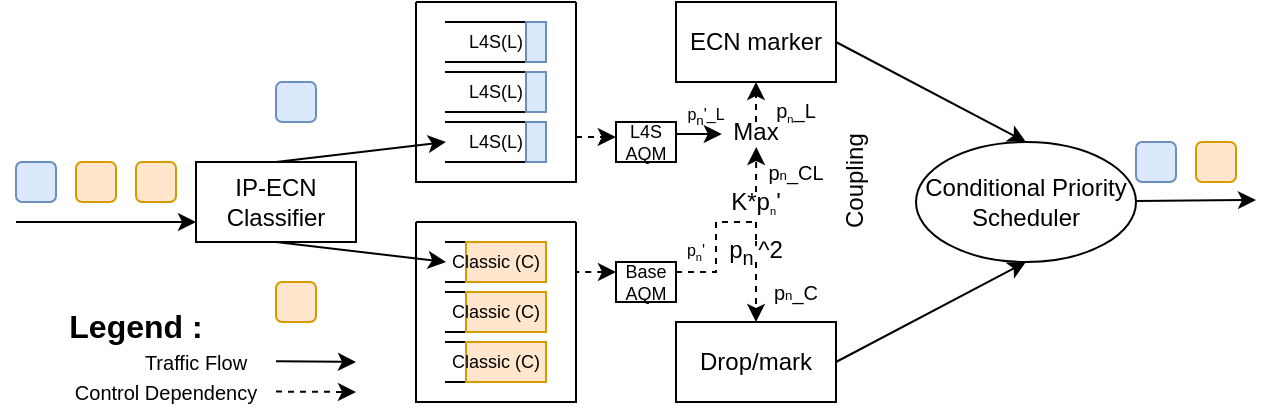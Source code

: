 <mxfile version="24.5.1" type="device">
  <diagram name="Page-1" id="c7558073-3199-34d8-9f00-42111426c3f3">
    <mxGraphModel dx="698" dy="353" grid="1" gridSize="10" guides="1" tooltips="1" connect="1" arrows="1" fold="1" page="1" pageScale="1" pageWidth="826" pageHeight="1169" background="none" math="0" shadow="0">
      <root>
        <mxCell id="0" />
        <mxCell id="1" parent="0" />
        <mxCell id="lBCxKUyDGXtEMYl2CQ5h-71" style="rounded=0;orthogonalLoop=1;jettySize=auto;html=1;exitX=0.5;exitY=0;exitDx=0;exitDy=0;entryX=0.5;entryY=0;entryDx=0;entryDy=0;elbow=vertical;" edge="1" parent="1" source="lBCxKUyDGXtEMYl2CQ5h-7" target="lBCxKUyDGXtEMYl2CQ5h-14">
          <mxGeometry relative="1" as="geometry" />
        </mxCell>
        <mxCell id="lBCxKUyDGXtEMYl2CQ5h-73" style="rounded=0;orthogonalLoop=1;jettySize=auto;html=1;exitX=0.5;exitY=1;exitDx=0;exitDy=0;entryX=0.5;entryY=0;entryDx=0;entryDy=0;elbow=vertical;" edge="1" parent="1" source="lBCxKUyDGXtEMYl2CQ5h-7" target="lBCxKUyDGXtEMYl2CQ5h-15">
          <mxGeometry relative="1" as="geometry" />
        </mxCell>
        <mxCell id="lBCxKUyDGXtEMYl2CQ5h-7" value="IP-ECN Classifier" style="rounded=0;whiteSpace=wrap;html=1;" vertex="1" parent="1">
          <mxGeometry x="250" y="760" width="80" height="40" as="geometry" />
        </mxCell>
        <mxCell id="lBCxKUyDGXtEMYl2CQ5h-10" value="" style="rounded=1;whiteSpace=wrap;html=1;direction=east;fillColor=#ffe6cc;strokeColor=#d79b00;" vertex="1" parent="1">
          <mxGeometry x="220" y="760" width="20" height="20" as="geometry" />
        </mxCell>
        <mxCell id="lBCxKUyDGXtEMYl2CQ5h-11" value="" style="rounded=1;whiteSpace=wrap;html=1;direction=east;fillColor=#ffe6cc;strokeColor=#d79b00;" vertex="1" parent="1">
          <mxGeometry x="190" y="760" width="20" height="20" as="geometry" />
        </mxCell>
        <mxCell id="lBCxKUyDGXtEMYl2CQ5h-12" value="" style="rounded=1;whiteSpace=wrap;html=1;direction=east;fillColor=#dae8fc;strokeColor=#6c8ebf;" vertex="1" parent="1">
          <mxGeometry x="160" y="760" width="20" height="20" as="geometry" />
        </mxCell>
        <mxCell id="lBCxKUyDGXtEMYl2CQ5h-13" value="" style="endArrow=classic;html=1;rounded=0;entryX=0;entryY=0.75;entryDx=0;entryDy=0;" edge="1" parent="1" target="lBCxKUyDGXtEMYl2CQ5h-7">
          <mxGeometry width="50" height="50" relative="1" as="geometry">
            <mxPoint x="160" y="790" as="sourcePoint" />
            <mxPoint x="150" y="790" as="targetPoint" />
          </mxGeometry>
        </mxCell>
        <mxCell id="lBCxKUyDGXtEMYl2CQ5h-14" value="" style="shape=partialRectangle;whiteSpace=wrap;html=1;bottom=1;right=1;left=1;top=0;fillColor=none;routingCenterX=-0.5;direction=north;shadow=0;" vertex="1" parent="1">
          <mxGeometry x="375" y="740" width="50" height="20" as="geometry" />
        </mxCell>
        <mxCell id="lBCxKUyDGXtEMYl2CQ5h-15" value="" style="shape=partialRectangle;whiteSpace=wrap;html=1;bottom=1;right=1;left=1;top=0;fillColor=none;routingCenterX=-0.5;direction=north;shadow=0;" vertex="1" parent="1">
          <mxGeometry x="375" y="800" width="50" height="20" as="geometry" />
        </mxCell>
        <mxCell id="lBCxKUyDGXtEMYl2CQ5h-16" value="" style="rounded=0;whiteSpace=wrap;html=1;fillColor=#dae8fc;strokeColor=#6c8ebf;shadow=0;" vertex="1" parent="1">
          <mxGeometry x="415" y="740" width="10" height="20" as="geometry" />
        </mxCell>
        <mxCell id="lBCxKUyDGXtEMYl2CQ5h-21" value="" style="rounded=0;whiteSpace=wrap;html=1;fillColor=#ffe6cc;strokeColor=#d79b00;shadow=0;" vertex="1" parent="1">
          <mxGeometry x="385" y="800" width="40" height="20" as="geometry" />
        </mxCell>
        <mxCell id="lBCxKUyDGXtEMYl2CQ5h-22" value="L4S AQM" style="rounded=0;whiteSpace=wrap;html=1;fontSize=9;shadow=0;" vertex="1" parent="1">
          <mxGeometry x="460" y="740" width="30" height="20" as="geometry" />
        </mxCell>
        <mxCell id="lBCxKUyDGXtEMYl2CQ5h-81" style="rounded=0;orthogonalLoop=1;jettySize=auto;html=1;exitX=1;exitY=0.5;exitDx=0;exitDy=0;entryX=0.5;entryY=0;entryDx=0;entryDy=0;elbow=vertical;" edge="1" parent="1" source="lBCxKUyDGXtEMYl2CQ5h-39" target="lBCxKUyDGXtEMYl2CQ5h-80">
          <mxGeometry relative="1" as="geometry" />
        </mxCell>
        <mxCell id="lBCxKUyDGXtEMYl2CQ5h-39" value="ECN marker" style="rounded=0;whiteSpace=wrap;html=1;shadow=0;" vertex="1" parent="1">
          <mxGeometry x="490" y="680" width="80" height="40" as="geometry" />
        </mxCell>
        <mxCell id="lBCxKUyDGXtEMYl2CQ5h-82" style="rounded=0;orthogonalLoop=1;jettySize=auto;html=1;exitX=1;exitY=0.5;exitDx=0;exitDy=0;entryX=0.5;entryY=1;entryDx=0;entryDy=0;elbow=vertical;" edge="1" parent="1" source="lBCxKUyDGXtEMYl2CQ5h-40" target="lBCxKUyDGXtEMYl2CQ5h-80">
          <mxGeometry relative="1" as="geometry" />
        </mxCell>
        <mxCell id="lBCxKUyDGXtEMYl2CQ5h-40" value="Drop/mark" style="rounded=0;whiteSpace=wrap;html=1;shadow=0;" vertex="1" parent="1">
          <mxGeometry x="490" y="840" width="80" height="40" as="geometry" />
        </mxCell>
        <mxCell id="lBCxKUyDGXtEMYl2CQ5h-57" style="edgeStyle=orthogonalEdgeStyle;rounded=0;orthogonalLoop=1;jettySize=auto;html=1;exitX=0.5;exitY=0;exitDx=0;exitDy=0;entryX=0.5;entryY=1;entryDx=0;entryDy=0;shadow=0;dashed=1;" edge="1" parent="1" source="lBCxKUyDGXtEMYl2CQ5h-41" target="lBCxKUyDGXtEMYl2CQ5h-39">
          <mxGeometry relative="1" as="geometry" />
        </mxCell>
        <mxCell id="lBCxKUyDGXtEMYl2CQ5h-41" value="Max" style="text;html=1;align=center;verticalAlign=middle;whiteSpace=wrap;rounded=0;shadow=0;" vertex="1" parent="1">
          <mxGeometry x="515" y="740" width="30" height="10" as="geometry" />
        </mxCell>
        <mxCell id="lBCxKUyDGXtEMYl2CQ5h-58" style="edgeStyle=orthogonalEdgeStyle;rounded=0;orthogonalLoop=1;jettySize=auto;html=1;entryX=0.5;entryY=0;entryDx=0;entryDy=0;endArrow=none;endFill=0;shadow=0;dashed=1;" edge="1" parent="1" target="lBCxKUyDGXtEMYl2CQ5h-43">
          <mxGeometry relative="1" as="geometry">
            <mxPoint x="530" y="790" as="sourcePoint" />
            <Array as="points">
              <mxPoint x="530" y="800" />
              <mxPoint x="530" y="800" />
            </Array>
          </mxGeometry>
        </mxCell>
        <mxCell id="lBCxKUyDGXtEMYl2CQ5h-42" value="K*p&lt;span style=&quot;font-size: 6.667px;&quot;&gt;&lt;sub&gt;n&lt;/sub&gt;&lt;/span&gt;&#39;" style="text;html=1;align=center;verticalAlign=middle;whiteSpace=wrap;rounded=0;shadow=0;" vertex="1" parent="1">
          <mxGeometry x="515" y="775" width="30" height="10" as="geometry" />
        </mxCell>
        <mxCell id="lBCxKUyDGXtEMYl2CQ5h-43" value="p&lt;sub&gt;n&lt;/sub&gt;&#39;^2" style="text;html=1;align=center;verticalAlign=middle;whiteSpace=wrap;rounded=0;shadow=0;" vertex="1" parent="1">
          <mxGeometry x="515" y="800" width="30" height="10" as="geometry" />
        </mxCell>
        <mxCell id="lBCxKUyDGXtEMYl2CQ5h-332" style="edgeStyle=orthogonalEdgeStyle;rounded=0;orthogonalLoop=1;jettySize=auto;html=1;exitX=0;exitY=0.25;exitDx=0;exitDy=0;endArrow=none;endFill=0;dashed=1;startArrow=classic;startFill=1;" edge="1" parent="1" source="lBCxKUyDGXtEMYl2CQ5h-48" target="lBCxKUyDGXtEMYl2CQ5h-319">
          <mxGeometry relative="1" as="geometry" />
        </mxCell>
        <mxCell id="lBCxKUyDGXtEMYl2CQ5h-48" value="Base AQM" style="rounded=0;whiteSpace=wrap;html=1;fontSize=9;shadow=0;" vertex="1" parent="1">
          <mxGeometry x="460" y="810" width="30" height="20" as="geometry" />
        </mxCell>
        <mxCell id="lBCxKUyDGXtEMYl2CQ5h-55" style="edgeStyle=orthogonalEdgeStyle;rounded=0;orthogonalLoop=1;jettySize=auto;html=1;exitX=0.5;exitY=0;exitDx=0;exitDy=0;entryX=0.504;entryY=1.251;entryDx=0;entryDy=0;entryPerimeter=0;shadow=0;dashed=1;" edge="1" parent="1" source="lBCxKUyDGXtEMYl2CQ5h-42" target="lBCxKUyDGXtEMYl2CQ5h-41">
          <mxGeometry relative="1" as="geometry" />
        </mxCell>
        <mxCell id="lBCxKUyDGXtEMYl2CQ5h-59" style="edgeStyle=orthogonalEdgeStyle;rounded=0;orthogonalLoop=1;jettySize=auto;html=1;exitX=0.5;exitY=1;exitDx=0;exitDy=0;entryX=0.5;entryY=0;entryDx=0;entryDy=0;shadow=0;dashed=1;" edge="1" parent="1" source="lBCxKUyDGXtEMYl2CQ5h-43" target="lBCxKUyDGXtEMYl2CQ5h-40">
          <mxGeometry relative="1" as="geometry" />
        </mxCell>
        <mxCell id="lBCxKUyDGXtEMYl2CQ5h-63" value="&lt;font style=&quot;font-size: 8px;&quot;&gt;p&lt;sub&gt;n&lt;/sub&gt;&#39;_L&lt;/font&gt;" style="text;html=1;align=center;verticalAlign=middle;whiteSpace=wrap;rounded=0;shadow=0;" vertex="1" parent="1">
          <mxGeometry x="495" y="730" width="20" height="10" as="geometry" />
        </mxCell>
        <mxCell id="lBCxKUyDGXtEMYl2CQ5h-64" value="&lt;font style=&quot;font-size: 8px;&quot;&gt;p&lt;span style=&quot;font-size: 6.667px;&quot;&gt;&lt;sub&gt;n&lt;/sub&gt;&lt;/span&gt;&#39;&lt;/font&gt;" style="text;html=1;align=center;verticalAlign=middle;whiteSpace=wrap;rounded=0;shadow=0;" vertex="1" parent="1">
          <mxGeometry x="490" y="797.5" width="20" height="10" as="geometry" />
        </mxCell>
        <mxCell id="lBCxKUyDGXtEMYl2CQ5h-65" value="&lt;font style=&quot;font-size: 10px;&quot;&gt;p&lt;span style=&quot;font-size: 6.667px;&quot;&gt;&lt;sub&gt;n&lt;/sub&gt;&lt;/span&gt;_L&lt;/font&gt;" style="text;html=1;align=center;verticalAlign=middle;whiteSpace=wrap;rounded=0;fontSize=10;shadow=0;" vertex="1" parent="1">
          <mxGeometry x="540" y="730" width="20" height="10" as="geometry" />
        </mxCell>
        <mxCell id="lBCxKUyDGXtEMYl2CQ5h-66" value="&lt;font style=&quot;font-size: 10px;&quot;&gt;p&lt;span style=&quot;font-size: 6.667px;&quot;&gt;n&lt;/span&gt;_CL&lt;/font&gt;" style="text;html=1;align=center;verticalAlign=middle;whiteSpace=wrap;rounded=0;fontSize=10;shadow=0;" vertex="1" parent="1">
          <mxGeometry x="540" y="760" width="20" height="10" as="geometry" />
        </mxCell>
        <mxCell id="lBCxKUyDGXtEMYl2CQ5h-67" value="&lt;font style=&quot;font-size: 10px;&quot;&gt;p&lt;span style=&quot;font-size: 6.667px;&quot;&gt;n&lt;/span&gt;_C&lt;/font&gt;" style="text;html=1;align=center;verticalAlign=middle;whiteSpace=wrap;rounded=0;fontSize=10;shadow=0;" vertex="1" parent="1">
          <mxGeometry x="540" y="820" width="20" height="10" as="geometry" />
        </mxCell>
        <mxCell id="lBCxKUyDGXtEMYl2CQ5h-80" value="Conditional Priority Scheduler" style="ellipse;whiteSpace=wrap;html=1;" vertex="1" parent="1">
          <mxGeometry x="610" y="750" width="110" height="60" as="geometry" />
        </mxCell>
        <mxCell id="lBCxKUyDGXtEMYl2CQ5h-84" value="" style="rounded=1;whiteSpace=wrap;html=1;direction=east;fillColor=#ffe6cc;strokeColor=#d79b00;" vertex="1" parent="1">
          <mxGeometry x="750" y="750" width="20" height="20" as="geometry" />
        </mxCell>
        <mxCell id="lBCxKUyDGXtEMYl2CQ5h-85" value="" style="rounded=1;whiteSpace=wrap;html=1;direction=east;fillColor=#dae8fc;strokeColor=#6c8ebf;" vertex="1" parent="1">
          <mxGeometry x="720" y="750" width="20" height="20" as="geometry" />
        </mxCell>
        <mxCell id="lBCxKUyDGXtEMYl2CQ5h-86" value="" style="endArrow=classic;html=1;rounded=0;" edge="1" parent="1">
          <mxGeometry width="50" height="50" relative="1" as="geometry">
            <mxPoint x="720" y="779.46" as="sourcePoint" />
            <mxPoint x="780" y="779" as="targetPoint" />
          </mxGeometry>
        </mxCell>
        <mxCell id="lBCxKUyDGXtEMYl2CQ5h-87" value="" style="rounded=1;whiteSpace=wrap;html=1;direction=east;fillColor=#ffe6cc;strokeColor=#d79b00;" vertex="1" parent="1">
          <mxGeometry x="290" y="820" width="20" height="20" as="geometry" />
        </mxCell>
        <mxCell id="lBCxKUyDGXtEMYl2CQ5h-88" value="" style="rounded=1;whiteSpace=wrap;html=1;direction=east;fillColor=#dae8fc;strokeColor=#6c8ebf;" vertex="1" parent="1">
          <mxGeometry x="290" y="720" width="20" height="20" as="geometry" />
        </mxCell>
        <mxCell id="lBCxKUyDGXtEMYl2CQ5h-91" value="Coupling" style="text;html=1;align=center;verticalAlign=middle;whiteSpace=wrap;rounded=0;direction=east;textDirection=vertical-rl;rotation=-180;" vertex="1" parent="1">
          <mxGeometry x="570" y="732.5" width="20" height="75" as="geometry" />
        </mxCell>
        <mxCell id="lBCxKUyDGXtEMYl2CQ5h-138" value="Traffic Flow" style="text;html=1;align=center;verticalAlign=middle;whiteSpace=wrap;rounded=0;fontSize=10;" vertex="1" parent="1">
          <mxGeometry x="210" y="855" width="80" height="10" as="geometry" />
        </mxCell>
        <mxCell id="lBCxKUyDGXtEMYl2CQ5h-140" value="Control Dependency" style="text;html=1;align=center;verticalAlign=middle;whiteSpace=wrap;rounded=0;fontSize=10;" vertex="1" parent="1">
          <mxGeometry x="180" y="870" width="110" height="10" as="geometry" />
        </mxCell>
        <mxCell id="lBCxKUyDGXtEMYl2CQ5h-141" value="&lt;h1&gt;&lt;font style=&quot;font-size: 16px;&quot;&gt;Legend :&lt;/font&gt;&lt;/h1&gt;" style="text;html=1;align=center;verticalAlign=middle;whiteSpace=wrap;rounded=0;" vertex="1" parent="1">
          <mxGeometry x="180" y="830" width="80" height="20" as="geometry" />
        </mxCell>
        <mxCell id="lBCxKUyDGXtEMYl2CQ5h-142" value="" style="endArrow=classic;html=1;rounded=0;" edge="1" parent="1">
          <mxGeometry width="50" height="50" relative="1" as="geometry">
            <mxPoint x="290" y="859.58" as="sourcePoint" />
            <mxPoint x="330" y="860" as="targetPoint" />
          </mxGeometry>
        </mxCell>
        <mxCell id="lBCxKUyDGXtEMYl2CQ5h-143" value="" style="endArrow=classic;html=1;rounded=0;dashed=1;" edge="1" parent="1">
          <mxGeometry width="50" height="50" relative="1" as="geometry">
            <mxPoint x="290" y="874.79" as="sourcePoint" />
            <mxPoint x="330" y="875" as="targetPoint" />
          </mxGeometry>
        </mxCell>
        <mxCell id="lBCxKUyDGXtEMYl2CQ5h-238" value="" style="shape=partialRectangle;whiteSpace=wrap;html=1;bottom=1;right=1;left=1;top=0;fillColor=none;routingCenterX=-0.5;direction=north;shadow=0;" vertex="1" parent="1">
          <mxGeometry x="375" y="825" width="50" height="20" as="geometry" />
        </mxCell>
        <mxCell id="lBCxKUyDGXtEMYl2CQ5h-239" value="" style="rounded=0;whiteSpace=wrap;html=1;fillColor=#ffe6cc;strokeColor=#d79b00;shadow=0;" vertex="1" parent="1">
          <mxGeometry x="385" y="825" width="40" height="20" as="geometry" />
        </mxCell>
        <mxCell id="lBCxKUyDGXtEMYl2CQ5h-240" value="" style="shape=partialRectangle;whiteSpace=wrap;html=1;bottom=1;right=1;left=1;top=0;fillColor=none;routingCenterX=-0.5;direction=north;shadow=0;" vertex="1" parent="1">
          <mxGeometry x="375" y="850" width="50" height="20" as="geometry" />
        </mxCell>
        <mxCell id="lBCxKUyDGXtEMYl2CQ5h-241" value="" style="rounded=0;whiteSpace=wrap;html=1;fillColor=#ffe6cc;strokeColor=#d79b00;shadow=0;" vertex="1" parent="1">
          <mxGeometry x="385" y="850" width="40" height="20" as="geometry" />
        </mxCell>
        <mxCell id="lBCxKUyDGXtEMYl2CQ5h-242" value="" style="shape=partialRectangle;whiteSpace=wrap;html=1;bottom=1;right=1;left=1;top=0;fillColor=none;routingCenterX=-0.5;direction=north;shadow=0;" vertex="1" parent="1">
          <mxGeometry x="375" y="715" width="50" height="20" as="geometry" />
        </mxCell>
        <mxCell id="lBCxKUyDGXtEMYl2CQ5h-243" value="" style="rounded=0;whiteSpace=wrap;html=1;fillColor=#dae8fc;strokeColor=#6c8ebf;shadow=0;" vertex="1" parent="1">
          <mxGeometry x="415" y="715" width="10" height="20" as="geometry" />
        </mxCell>
        <mxCell id="lBCxKUyDGXtEMYl2CQ5h-253" value="L4S(L)" style="text;html=1;align=center;verticalAlign=middle;whiteSpace=wrap;rounded=0;fontSize=9;" vertex="1" parent="1">
          <mxGeometry x="375" y="715" width="50" height="20" as="geometry" />
        </mxCell>
        <mxCell id="lBCxKUyDGXtEMYl2CQ5h-256" value="L4S(L)" style="text;html=1;align=center;verticalAlign=middle;whiteSpace=wrap;rounded=0;fontSize=9;" vertex="1" parent="1">
          <mxGeometry x="375" y="740" width="50" height="20" as="geometry" />
        </mxCell>
        <mxCell id="lBCxKUyDGXtEMYl2CQ5h-257" value="&lt;span style=&quot;font-size: 9px;&quot;&gt;Classic (C)&lt;/span&gt;" style="text;html=1;align=center;verticalAlign=middle;whiteSpace=wrap;rounded=0;fontSize=9;" vertex="1" parent="1">
          <mxGeometry x="375" y="800" width="50" height="20" as="geometry" />
        </mxCell>
        <mxCell id="lBCxKUyDGXtEMYl2CQ5h-259" value="&lt;span style=&quot;font-size: 9px;&quot;&gt;Classic (C)&lt;/span&gt;" style="text;html=1;align=center;verticalAlign=middle;whiteSpace=wrap;rounded=0;fontSize=9;" vertex="1" parent="1">
          <mxGeometry x="375" y="825" width="50" height="20" as="geometry" />
        </mxCell>
        <mxCell id="lBCxKUyDGXtEMYl2CQ5h-260" value="&lt;span style=&quot;font-size: 9px;&quot;&gt;Classic (C)&lt;/span&gt;" style="text;html=1;align=center;verticalAlign=middle;whiteSpace=wrap;rounded=0;fontSize=9;" vertex="1" parent="1">
          <mxGeometry x="375" y="850" width="50" height="20" as="geometry" />
        </mxCell>
        <mxCell id="lBCxKUyDGXtEMYl2CQ5h-315" value="" style="shape=partialRectangle;whiteSpace=wrap;html=1;bottom=1;right=1;left=1;top=0;fillColor=none;routingCenterX=-0.5;direction=north;shadow=0;" vertex="1" parent="1">
          <mxGeometry x="375" y="690" width="50" height="20" as="geometry" />
        </mxCell>
        <mxCell id="lBCxKUyDGXtEMYl2CQ5h-316" value="" style="rounded=0;whiteSpace=wrap;html=1;fillColor=#dae8fc;strokeColor=#6c8ebf;shadow=0;" vertex="1" parent="1">
          <mxGeometry x="415" y="690" width="10" height="20" as="geometry" />
        </mxCell>
        <mxCell id="lBCxKUyDGXtEMYl2CQ5h-317" value="L4S(L)" style="text;html=1;align=center;verticalAlign=middle;whiteSpace=wrap;rounded=0;fontSize=9;" vertex="1" parent="1">
          <mxGeometry x="375" y="690" width="50" height="20" as="geometry" />
        </mxCell>
        <mxCell id="lBCxKUyDGXtEMYl2CQ5h-318" value="" style="swimlane;startSize=0;" vertex="1" parent="1">
          <mxGeometry x="360" y="680" width="80" height="90" as="geometry" />
        </mxCell>
        <mxCell id="lBCxKUyDGXtEMYl2CQ5h-319" value="" style="swimlane;startSize=0;" vertex="1" parent="1">
          <mxGeometry x="360" y="790" width="80" height="90" as="geometry" />
        </mxCell>
        <mxCell id="lBCxKUyDGXtEMYl2CQ5h-326" style="edgeStyle=orthogonalEdgeStyle;rounded=0;orthogonalLoop=1;jettySize=auto;html=1;exitX=1;exitY=0.75;exitDx=0;exitDy=0;entryX=-0.005;entryY=0.424;entryDx=0;entryDy=0;entryPerimeter=0;dashed=1;" edge="1" parent="1" source="lBCxKUyDGXtEMYl2CQ5h-318" target="lBCxKUyDGXtEMYl2CQ5h-22">
          <mxGeometry relative="1" as="geometry" />
        </mxCell>
        <mxCell id="lBCxKUyDGXtEMYl2CQ5h-333" style="edgeStyle=orthogonalEdgeStyle;rounded=0;orthogonalLoop=1;jettySize=auto;html=1;exitX=1;exitY=1;exitDx=0;exitDy=0;entryX=-0.069;entryY=0.55;entryDx=0;entryDy=0;entryPerimeter=0;" edge="1" parent="1" source="lBCxKUyDGXtEMYl2CQ5h-22" target="lBCxKUyDGXtEMYl2CQ5h-41">
          <mxGeometry relative="1" as="geometry">
            <Array as="points">
              <mxPoint x="490" y="746" />
              <mxPoint x="512" y="746" />
            </Array>
          </mxGeometry>
        </mxCell>
        <mxCell id="lBCxKUyDGXtEMYl2CQ5h-337" value="" style="endArrow=none;html=1;rounded=0;exitX=1;exitY=0.25;exitDx=0;exitDy=0;dashed=1;" edge="1" parent="1" source="lBCxKUyDGXtEMYl2CQ5h-48">
          <mxGeometry width="50" height="50" relative="1" as="geometry">
            <mxPoint x="470" y="810" as="sourcePoint" />
            <mxPoint x="530" y="790" as="targetPoint" />
            <Array as="points">
              <mxPoint x="510" y="815" />
              <mxPoint x="510" y="790" />
            </Array>
          </mxGeometry>
        </mxCell>
      </root>
    </mxGraphModel>
  </diagram>
</mxfile>

